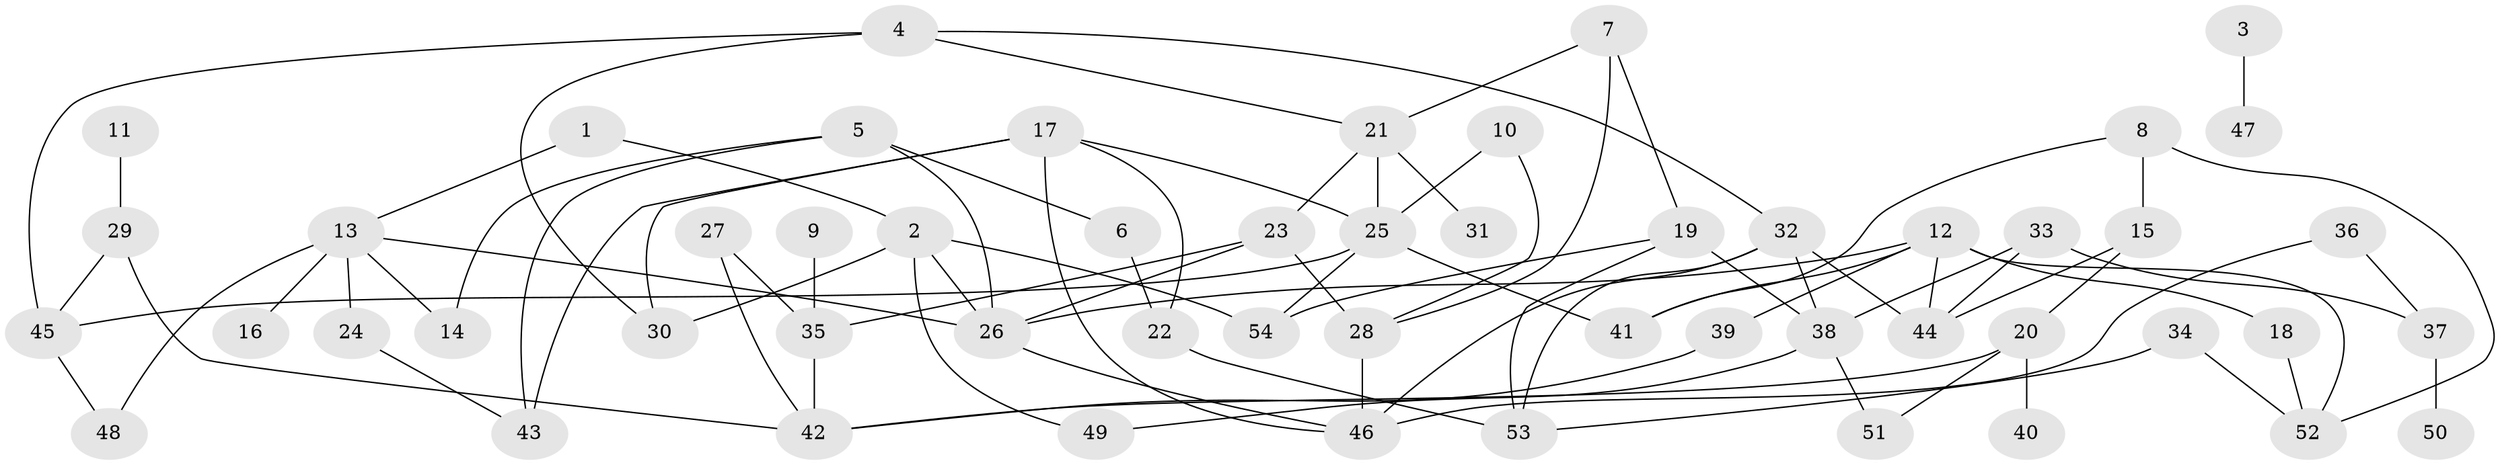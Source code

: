 // Generated by graph-tools (version 1.1) at 2025/40/03/09/25 04:40:26]
// undirected, 54 vertices, 85 edges
graph export_dot {
graph [start="1"]
  node [color=gray90,style=filled];
  1;
  2;
  3;
  4;
  5;
  6;
  7;
  8;
  9;
  10;
  11;
  12;
  13;
  14;
  15;
  16;
  17;
  18;
  19;
  20;
  21;
  22;
  23;
  24;
  25;
  26;
  27;
  28;
  29;
  30;
  31;
  32;
  33;
  34;
  35;
  36;
  37;
  38;
  39;
  40;
  41;
  42;
  43;
  44;
  45;
  46;
  47;
  48;
  49;
  50;
  51;
  52;
  53;
  54;
  1 -- 2;
  1 -- 13;
  2 -- 26;
  2 -- 30;
  2 -- 49;
  2 -- 54;
  3 -- 47;
  4 -- 21;
  4 -- 30;
  4 -- 32;
  4 -- 45;
  5 -- 6;
  5 -- 14;
  5 -- 26;
  5 -- 43;
  6 -- 22;
  7 -- 19;
  7 -- 21;
  7 -- 28;
  8 -- 15;
  8 -- 41;
  8 -- 52;
  9 -- 35;
  10 -- 25;
  10 -- 28;
  11 -- 29;
  12 -- 18;
  12 -- 26;
  12 -- 39;
  12 -- 41;
  12 -- 44;
  12 -- 52;
  13 -- 14;
  13 -- 16;
  13 -- 24;
  13 -- 26;
  13 -- 48;
  15 -- 20;
  15 -- 44;
  17 -- 22;
  17 -- 25;
  17 -- 30;
  17 -- 43;
  17 -- 46;
  18 -- 52;
  19 -- 38;
  19 -- 53;
  19 -- 54;
  20 -- 40;
  20 -- 42;
  20 -- 51;
  21 -- 23;
  21 -- 25;
  21 -- 31;
  22 -- 53;
  23 -- 26;
  23 -- 28;
  23 -- 35;
  24 -- 43;
  25 -- 41;
  25 -- 45;
  25 -- 54;
  26 -- 46;
  27 -- 35;
  27 -- 42;
  28 -- 46;
  29 -- 42;
  29 -- 45;
  32 -- 38;
  32 -- 44;
  32 -- 46;
  32 -- 53;
  33 -- 37;
  33 -- 38;
  33 -- 44;
  34 -- 52;
  34 -- 53;
  35 -- 42;
  36 -- 37;
  36 -- 46;
  37 -- 50;
  38 -- 49;
  38 -- 51;
  39 -- 42;
  45 -- 48;
}
